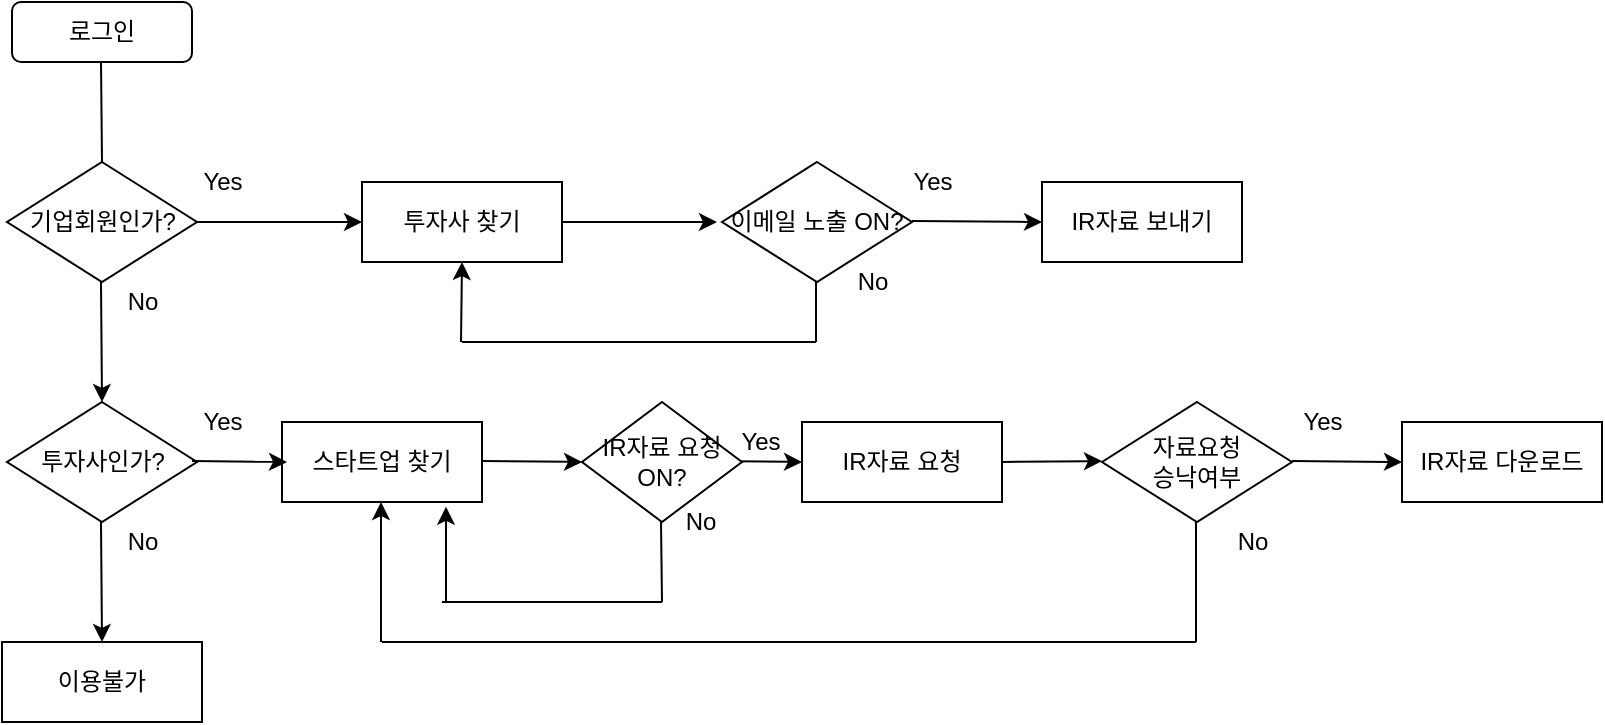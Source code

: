 <mxfile version="15.0.3" type="github"><diagram id="jwg91ssVHAWT3ChMCfoV" name="Page-1"><mxGraphModel dx="1038" dy="588" grid="1" gridSize="10" guides="1" tooltips="1" connect="1" arrows="1" fold="1" page="1" pageScale="1" pageWidth="827" pageHeight="1169" math="0" shadow="0"><root><mxCell id="0"/><mxCell id="1" parent="0"/><mxCell id="XziP5GMlbgsyt9676Pt8-1" value="로그인" style="rounded=1;whiteSpace=wrap;html=1;" parent="1" vertex="1"><mxGeometry x="25" y="40" width="90" height="30" as="geometry"/></mxCell><mxCell id="XziP5GMlbgsyt9676Pt8-3" value="" style="endArrow=none;html=1;" parent="1" edge="1"><mxGeometry width="50" height="50" relative="1" as="geometry"><mxPoint x="70" y="120" as="sourcePoint"/><mxPoint x="69.5" y="70" as="targetPoint"/></mxGeometry></mxCell><mxCell id="XziP5GMlbgsyt9676Pt8-4" value="기업회원인가?" style="rhombus;whiteSpace=wrap;html=1;" parent="1" vertex="1"><mxGeometry x="22.5" y="120" width="95" height="60" as="geometry"/></mxCell><mxCell id="XziP5GMlbgsyt9676Pt8-5" value="" style="endArrow=classic;html=1;exitX=1;exitY=0.5;exitDx=0;exitDy=0;" parent="1" edge="1" source="XziP5GMlbgsyt9676Pt8-4"><mxGeometry width="50" height="50" relative="1" as="geometry"><mxPoint x="132.5" y="149.5" as="sourcePoint"/><mxPoint x="200" y="150" as="targetPoint"/></mxGeometry></mxCell><mxCell id="XziP5GMlbgsyt9676Pt8-6" value="" style="endArrow=classic;html=1;" parent="1" edge="1"><mxGeometry width="50" height="50" relative="1" as="geometry"><mxPoint x="69.5" y="180" as="sourcePoint"/><mxPoint x="70" y="240" as="targetPoint"/></mxGeometry></mxCell><mxCell id="XziP5GMlbgsyt9676Pt8-7" value="Yes" style="text;html=1;resizable=0;autosize=1;align=center;verticalAlign=middle;points=[];fillColor=none;strokeColor=none;rounded=0;" parent="1" vertex="1"><mxGeometry x="115" y="120" width="30" height="20" as="geometry"/></mxCell><mxCell id="XziP5GMlbgsyt9676Pt8-8" value="No" style="text;html=1;resizable=0;autosize=1;align=center;verticalAlign=middle;points=[];fillColor=none;strokeColor=none;rounded=0;" parent="1" vertex="1"><mxGeometry x="75" y="180" width="30" height="20" as="geometry"/></mxCell><mxCell id="XziP5GMlbgsyt9676Pt8-9" value="투자사 찾기" style="rounded=0;whiteSpace=wrap;html=1;" parent="1" vertex="1"><mxGeometry x="200" y="130" width="100" height="40" as="geometry"/></mxCell><mxCell id="XziP5GMlbgsyt9676Pt8-10" value="스타트업 찾기" style="rounded=0;whiteSpace=wrap;html=1;" parent="1" vertex="1"><mxGeometry x="160" y="250" width="100" height="40" as="geometry"/></mxCell><mxCell id="XziP5GMlbgsyt9676Pt8-11" value="" style="endArrow=classic;html=1;" parent="1" edge="1"><mxGeometry width="50" height="50" relative="1" as="geometry"><mxPoint x="260" y="269.5" as="sourcePoint"/><mxPoint x="310" y="270" as="targetPoint"/></mxGeometry></mxCell><mxCell id="XziP5GMlbgsyt9676Pt8-12" value="IR자료 요청" style="rounded=0;whiteSpace=wrap;html=1;" parent="1" vertex="1"><mxGeometry x="420" y="250" width="100" height="40" as="geometry"/></mxCell><mxCell id="XziP5GMlbgsyt9676Pt8-13" value="" style="endArrow=classic;html=1;" parent="1" edge="1"><mxGeometry width="50" height="50" relative="1" as="geometry"><mxPoint x="520" y="270" as="sourcePoint"/><mxPoint x="570" y="269.5" as="targetPoint"/></mxGeometry></mxCell><mxCell id="XziP5GMlbgsyt9676Pt8-19" value="" style="endArrow=classic;html=1;exitX=1;exitY=0.5;exitDx=0;exitDy=0;" parent="1" source="XziP5GMlbgsyt9676Pt8-9" edge="1"><mxGeometry width="50" height="50" relative="1" as="geometry"><mxPoint x="310" y="149.5" as="sourcePoint"/><mxPoint x="377.5" y="150" as="targetPoint"/></mxGeometry></mxCell><mxCell id="XziP5GMlbgsyt9676Pt8-20" value="IR자료 보내기" style="rounded=0;whiteSpace=wrap;html=1;" parent="1" vertex="1"><mxGeometry x="540" y="130" width="100" height="40" as="geometry"/></mxCell><mxCell id="ikm80SeASEdFygFiFcq_-1" value="IR자료 다운로드" style="rounded=0;whiteSpace=wrap;html=1;" parent="1" vertex="1"><mxGeometry x="720" y="250" width="100" height="40" as="geometry"/></mxCell><mxCell id="EhPBeAlRg29ClEaewi19-1" style="edgeStyle=orthogonalEdgeStyle;rounded=0;orthogonalLoop=1;jettySize=auto;html=1;exitX=0.5;exitY=1;exitDx=0;exitDy=0;" parent="1" source="XziP5GMlbgsyt9676Pt8-20" target="XziP5GMlbgsyt9676Pt8-20" edge="1"><mxGeometry relative="1" as="geometry"/></mxCell><mxCell id="EhPBeAlRg29ClEaewi19-2" value="투자사인가?" style="rhombus;whiteSpace=wrap;html=1;" parent="1" vertex="1"><mxGeometry x="22.5" y="240" width="95" height="60" as="geometry"/></mxCell><mxCell id="EhPBeAlRg29ClEaewi19-4" value="" style="endArrow=classic;html=1;" parent="1" edge="1"><mxGeometry width="50" height="50" relative="1" as="geometry"><mxPoint x="115" y="269.5" as="sourcePoint"/><mxPoint x="162.5" y="270" as="targetPoint"/></mxGeometry></mxCell><mxCell id="EhPBeAlRg29ClEaewi19-5" value="Yes" style="text;html=1;resizable=0;autosize=1;align=center;verticalAlign=middle;points=[];fillColor=none;strokeColor=none;rounded=0;" parent="1" vertex="1"><mxGeometry x="115" y="240" width="30" height="20" as="geometry"/></mxCell><mxCell id="EhPBeAlRg29ClEaewi19-6" value="No" style="text;html=1;resizable=0;autosize=1;align=center;verticalAlign=middle;points=[];fillColor=none;strokeColor=none;rounded=0;" parent="1" vertex="1"><mxGeometry x="75" y="300" width="30" height="20" as="geometry"/></mxCell><mxCell id="EhPBeAlRg29ClEaewi19-7" value="" style="endArrow=classic;html=1;" parent="1" edge="1"><mxGeometry width="50" height="50" relative="1" as="geometry"><mxPoint x="69.5" y="300" as="sourcePoint"/><mxPoint x="70" y="360" as="targetPoint"/></mxGeometry></mxCell><mxCell id="EhPBeAlRg29ClEaewi19-8" value="이용불가" style="rounded=0;whiteSpace=wrap;html=1;" parent="1" vertex="1"><mxGeometry x="20" y="360" width="100" height="40" as="geometry"/></mxCell><mxCell id="fNue3M2t95ekomkuoVgq-1" value="자료요청 &lt;br&gt;승낙여부" style="rhombus;whiteSpace=wrap;html=1;" vertex="1" parent="1"><mxGeometry x="570" y="240" width="95" height="60" as="geometry"/></mxCell><mxCell id="fNue3M2t95ekomkuoVgq-2" value="Yes" style="text;html=1;resizable=0;autosize=1;align=center;verticalAlign=middle;points=[];fillColor=none;strokeColor=none;rounded=0;" vertex="1" parent="1"><mxGeometry x="665" y="240" width="30" height="20" as="geometry"/></mxCell><mxCell id="fNue3M2t95ekomkuoVgq-3" value="No" style="text;html=1;resizable=0;autosize=1;align=center;verticalAlign=middle;points=[];fillColor=none;strokeColor=none;rounded=0;" vertex="1" parent="1"><mxGeometry x="630" y="300" width="30" height="20" as="geometry"/></mxCell><mxCell id="fNue3M2t95ekomkuoVgq-4" value="" style="endArrow=classic;html=1;" edge="1" parent="1"><mxGeometry width="50" height="50" relative="1" as="geometry"><mxPoint x="665" y="269.5" as="sourcePoint"/><mxPoint x="720" y="270" as="targetPoint"/></mxGeometry></mxCell><mxCell id="fNue3M2t95ekomkuoVgq-6" value="" style="endArrow=none;html=1;" edge="1" parent="1"><mxGeometry width="50" height="50" relative="1" as="geometry"><mxPoint x="617" y="360" as="sourcePoint"/><mxPoint x="617" y="300" as="targetPoint"/></mxGeometry></mxCell><mxCell id="fNue3M2t95ekomkuoVgq-7" value="" style="endArrow=none;html=1;" edge="1" parent="1"><mxGeometry width="50" height="50" relative="1" as="geometry"><mxPoint x="210" y="360" as="sourcePoint"/><mxPoint x="617" y="360" as="targetPoint"/></mxGeometry></mxCell><mxCell id="fNue3M2t95ekomkuoVgq-8" value="" style="endArrow=classic;html=1;" edge="1" parent="1"><mxGeometry width="50" height="50" relative="1" as="geometry"><mxPoint x="209.5" y="360" as="sourcePoint"/><mxPoint x="209.5" y="290" as="targetPoint"/></mxGeometry></mxCell><mxCell id="fNue3M2t95ekomkuoVgq-9" value="이메일 노출 ON?" style="rhombus;whiteSpace=wrap;html=1;" vertex="1" parent="1"><mxGeometry x="380" y="120" width="95" height="60" as="geometry"/></mxCell><mxCell id="fNue3M2t95ekomkuoVgq-10" value="Yes" style="text;html=1;resizable=0;autosize=1;align=center;verticalAlign=middle;points=[];fillColor=none;strokeColor=none;rounded=0;" vertex="1" parent="1"><mxGeometry x="470" y="120" width="30" height="20" as="geometry"/></mxCell><mxCell id="fNue3M2t95ekomkuoVgq-11" value="" style="endArrow=classic;html=1;entryX=0;entryY=0.5;entryDx=0;entryDy=0;" edge="1" parent="1" target="XziP5GMlbgsyt9676Pt8-20"><mxGeometry width="50" height="50" relative="1" as="geometry"><mxPoint x="475" y="149.5" as="sourcePoint"/><mxPoint x="530" y="150" as="targetPoint"/></mxGeometry></mxCell><mxCell id="fNue3M2t95ekomkuoVgq-12" value="No" style="text;html=1;resizable=0;autosize=1;align=center;verticalAlign=middle;points=[];fillColor=none;strokeColor=none;rounded=0;" vertex="1" parent="1"><mxGeometry x="440" y="170" width="30" height="20" as="geometry"/></mxCell><mxCell id="fNue3M2t95ekomkuoVgq-13" value="" style="endArrow=none;html=1;" edge="1" parent="1"><mxGeometry width="50" height="50" relative="1" as="geometry"><mxPoint x="427" y="210" as="sourcePoint"/><mxPoint x="427" y="180" as="targetPoint"/></mxGeometry></mxCell><mxCell id="fNue3M2t95ekomkuoVgq-14" value="" style="endArrow=none;html=1;" edge="1" parent="1"><mxGeometry width="50" height="50" relative="1" as="geometry"><mxPoint x="250" y="210" as="sourcePoint"/><mxPoint x="427" y="210" as="targetPoint"/></mxGeometry></mxCell><mxCell id="fNue3M2t95ekomkuoVgq-15" value="" style="endArrow=classic;html=1;" edge="1" parent="1"><mxGeometry width="50" height="50" relative="1" as="geometry"><mxPoint x="249.5" y="210" as="sourcePoint"/><mxPoint x="250" y="170" as="targetPoint"/></mxGeometry></mxCell><mxCell id="fNue3M2t95ekomkuoVgq-16" value="" style="endArrow=classic;html=1;" edge="1" parent="1"><mxGeometry width="50" height="50" relative="1" as="geometry"><mxPoint x="370" y="269.5" as="sourcePoint"/><mxPoint x="420" y="270" as="targetPoint"/></mxGeometry></mxCell><mxCell id="fNue3M2t95ekomkuoVgq-17" value="IR자료 요청ON?" style="rhombus;whiteSpace=wrap;html=1;" vertex="1" parent="1"><mxGeometry x="310" y="240" width="80" height="60" as="geometry"/></mxCell><mxCell id="fNue3M2t95ekomkuoVgq-18" value="Yes" style="text;html=1;resizable=0;autosize=1;align=center;verticalAlign=middle;points=[];fillColor=none;strokeColor=none;rounded=0;" vertex="1" parent="1"><mxGeometry x="384" y="250" width="30" height="20" as="geometry"/></mxCell><mxCell id="fNue3M2t95ekomkuoVgq-19" value="No" style="text;html=1;resizable=0;autosize=1;align=center;verticalAlign=middle;points=[];fillColor=none;strokeColor=none;rounded=0;" vertex="1" parent="1"><mxGeometry x="354" y="290" width="30" height="20" as="geometry"/></mxCell><mxCell id="fNue3M2t95ekomkuoVgq-20" value="" style="endArrow=none;html=1;" edge="1" parent="1"><mxGeometry width="50" height="50" relative="1" as="geometry"><mxPoint x="350" y="340" as="sourcePoint"/><mxPoint x="349.5" y="300" as="targetPoint"/></mxGeometry></mxCell><mxCell id="fNue3M2t95ekomkuoVgq-21" value="" style="endArrow=none;html=1;" edge="1" parent="1"><mxGeometry width="50" height="50" relative="1" as="geometry"><mxPoint x="240" y="340" as="sourcePoint"/><mxPoint x="350" y="340" as="targetPoint"/></mxGeometry></mxCell><mxCell id="fNue3M2t95ekomkuoVgq-22" value="" style="endArrow=classic;html=1;entryX=0.82;entryY=1.06;entryDx=0;entryDy=0;entryPerimeter=0;" edge="1" parent="1" target="XziP5GMlbgsyt9676Pt8-10"><mxGeometry width="50" height="50" relative="1" as="geometry"><mxPoint x="242" y="340" as="sourcePoint"/><mxPoint x="240.5" y="300" as="targetPoint"/></mxGeometry></mxCell></root></mxGraphModel></diagram></mxfile>